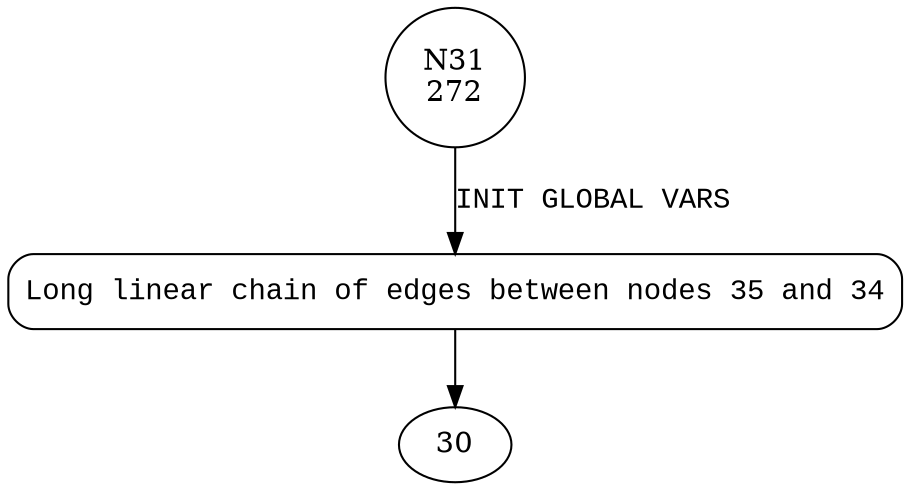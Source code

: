 digraph main {
31 [shape="circle" label="N31\n272"]
35 [shape="circle" label="N35\n271"]
35 [style="filled,bold" penwidth="1" fillcolor="white" fontname="Courier New" shape="Mrecord" label="Long linear chain of edges between nodes 35 and 34"]
35 -> 30[label=""]
31 -> 35 [label="INIT GLOBAL VARS" fontname="Courier New"]
}